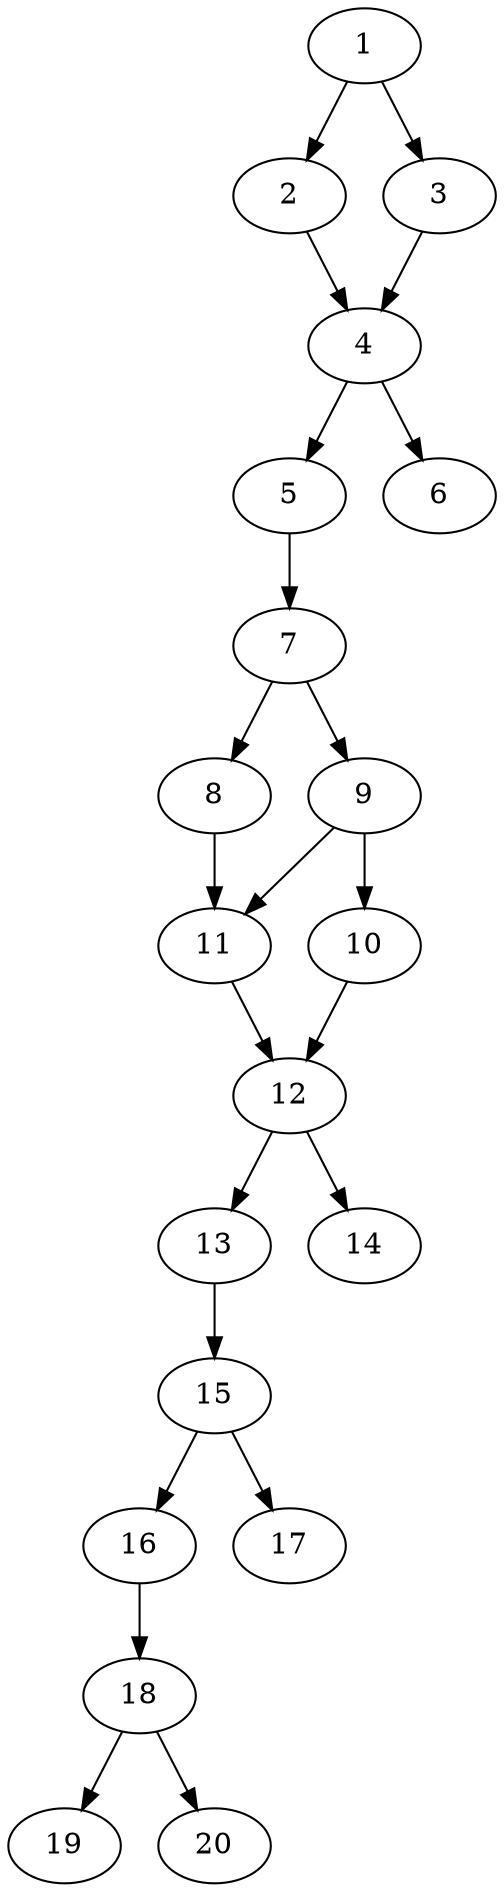 // DAG automatically generated by daggen at Thu Oct  3 13:58:42 2019
// ./daggen --dot -n 20 --ccr 0.4 --fat 0.3 --regular 0.5 --density 0.7 --mindata 5242880 --maxdata 52428800 
digraph G {
  1 [size="98467840", alpha="0.03", expect_size="39387136"] 
  1 -> 2 [size ="39387136"]
  1 -> 3 [size ="39387136"]
  2 [size="69480960", alpha="0.11", expect_size="27792384"] 
  2 -> 4 [size ="27792384"]
  3 [size="17858560", alpha="0.05", expect_size="7143424"] 
  3 -> 4 [size ="7143424"]
  4 [size="55329280", alpha="0.10", expect_size="22131712"] 
  4 -> 5 [size ="22131712"]
  4 -> 6 [size ="22131712"]
  5 [size="105843200", alpha="0.02", expect_size="42337280"] 
  5 -> 7 [size ="42337280"]
  6 [size="25489920", alpha="0.04", expect_size="10195968"] 
  7 [size="71879680", alpha="0.05", expect_size="28751872"] 
  7 -> 8 [size ="28751872"]
  7 -> 9 [size ="28751872"]
  8 [size="37967360", alpha="0.17", expect_size="15186944"] 
  8 -> 11 [size ="15186944"]
  9 [size="36638720", alpha="0.11", expect_size="14655488"] 
  9 -> 10 [size ="14655488"]
  9 -> 11 [size ="14655488"]
  10 [size="63400960", alpha="0.01", expect_size="25360384"] 
  10 -> 12 [size ="25360384"]
  11 [size="28180480", alpha="0.12", expect_size="11272192"] 
  11 -> 12 [size ="11272192"]
  12 [size="46054400", alpha="0.06", expect_size="18421760"] 
  12 -> 13 [size ="18421760"]
  12 -> 14 [size ="18421760"]
  13 [size="111805440", alpha="0.09", expect_size="44722176"] 
  13 -> 15 [size ="44722176"]
  14 [size="26178560", alpha="0.02", expect_size="10471424"] 
  15 [size="86691840", alpha="0.03", expect_size="34676736"] 
  15 -> 16 [size ="34676736"]
  15 -> 17 [size ="34676736"]
  16 [size="98224640", alpha="0.04", expect_size="39289856"] 
  16 -> 18 [size ="39289856"]
  17 [size="124508160", alpha="0.18", expect_size="49803264"] 
  18 [size="37608960", alpha="0.17", expect_size="15043584"] 
  18 -> 19 [size ="15043584"]
  18 -> 20 [size ="15043584"]
  19 [size="19630080", alpha="0.19", expect_size="7852032"] 
  20 [size="85662720", alpha="0.17", expect_size="34265088"] 
}
